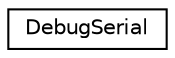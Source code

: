 digraph "Graphical Class Hierarchy"
{
 // LATEX_PDF_SIZE
  edge [fontname="Helvetica",fontsize="10",labelfontname="Helvetica",labelfontsize="10"];
  node [fontname="Helvetica",fontsize="10",shape=record];
  rankdir="LR";
  Node0 [label="DebugSerial",height=0.2,width=0.4,color="black", fillcolor="white", style="filled",URL="$classDebugSerial.html",tooltip=" "];
}
